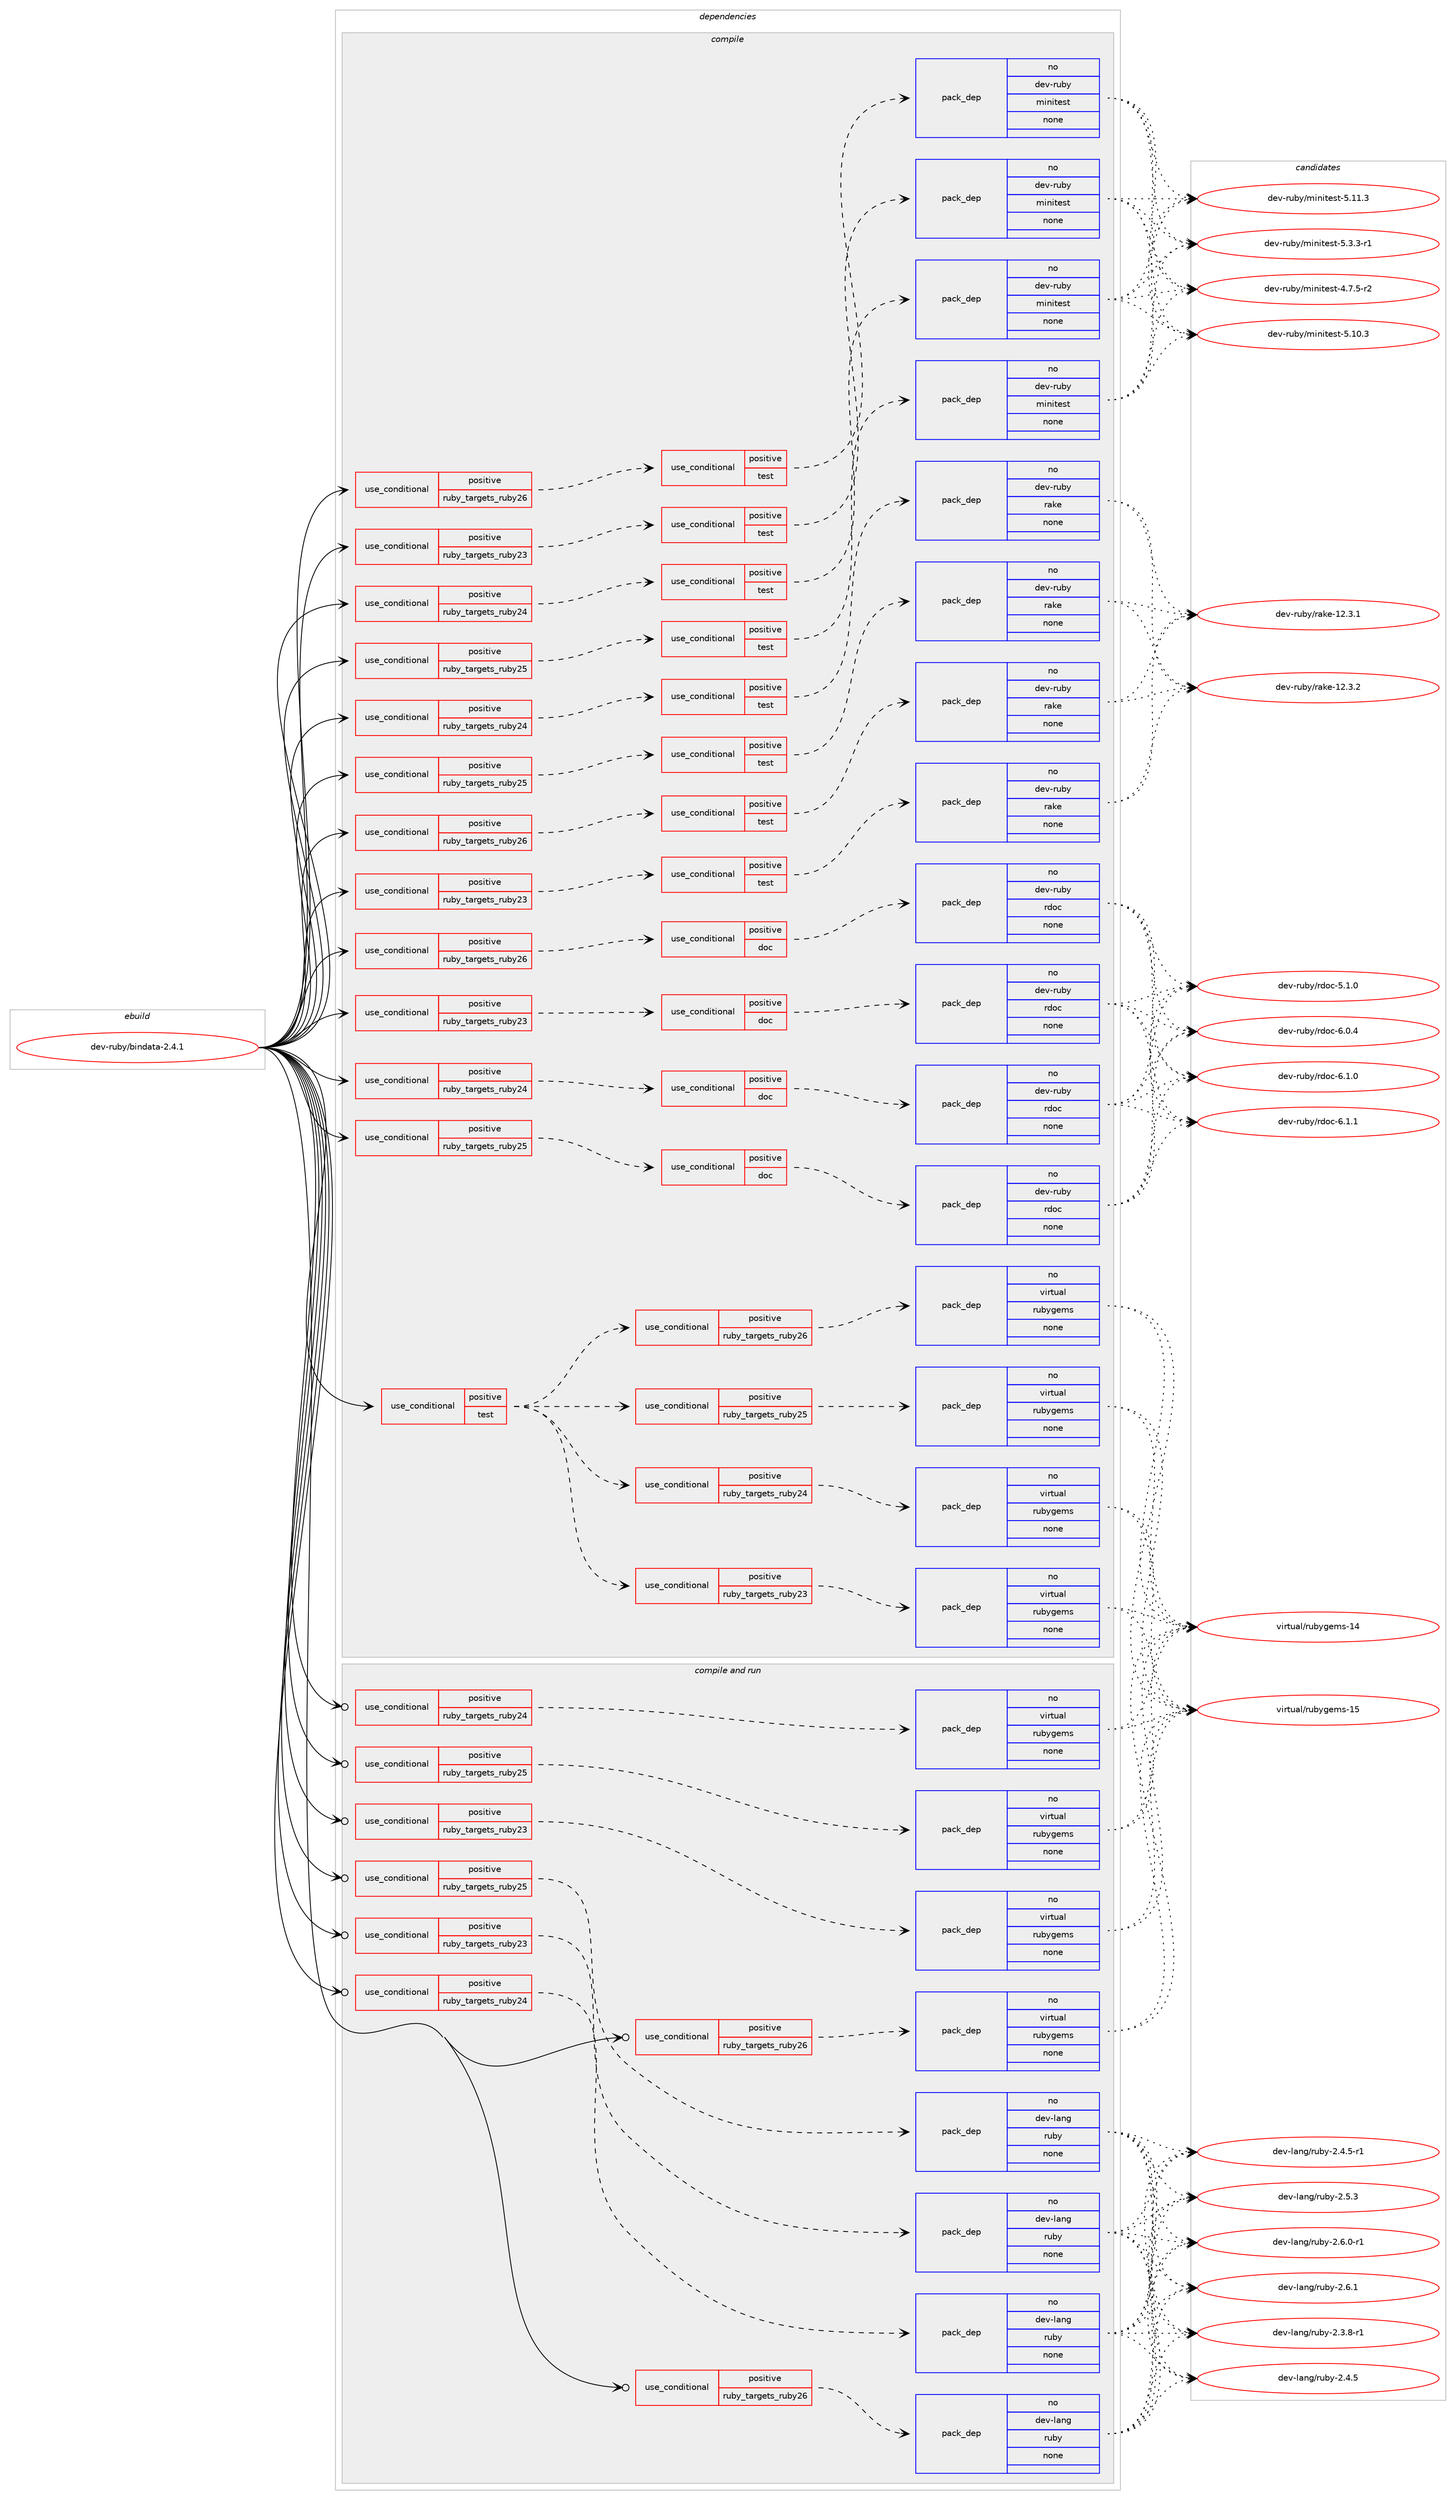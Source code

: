 digraph prolog {

# *************
# Graph options
# *************

newrank=true;
concentrate=true;
compound=true;
graph [rankdir=LR,fontname=Helvetica,fontsize=10,ranksep=1.5];#, ranksep=2.5, nodesep=0.2];
edge  [arrowhead=vee];
node  [fontname=Helvetica,fontsize=10];

# **********
# The ebuild
# **********

subgraph cluster_leftcol {
color=gray;
rank=same;
label=<<i>ebuild</i>>;
id [label="dev-ruby/bindata-2.4.1", color=red, width=4, href="../dev-ruby/bindata-2.4.1.svg"];
}

# ****************
# The dependencies
# ****************

subgraph cluster_midcol {
color=gray;
label=<<i>dependencies</i>>;
subgraph cluster_compile {
fillcolor="#eeeeee";
style=filled;
label=<<i>compile</i>>;
subgraph cond394879 {
dependency1483829 [label=<<TABLE BORDER="0" CELLBORDER="1" CELLSPACING="0" CELLPADDING="4"><TR><TD ROWSPAN="3" CELLPADDING="10">use_conditional</TD></TR><TR><TD>positive</TD></TR><TR><TD>ruby_targets_ruby23</TD></TR></TABLE>>, shape=none, color=red];
subgraph cond394880 {
dependency1483830 [label=<<TABLE BORDER="0" CELLBORDER="1" CELLSPACING="0" CELLPADDING="4"><TR><TD ROWSPAN="3" CELLPADDING="10">use_conditional</TD></TR><TR><TD>positive</TD></TR><TR><TD>doc</TD></TR></TABLE>>, shape=none, color=red];
subgraph pack1065518 {
dependency1483831 [label=<<TABLE BORDER="0" CELLBORDER="1" CELLSPACING="0" CELLPADDING="4" WIDTH="220"><TR><TD ROWSPAN="6" CELLPADDING="30">pack_dep</TD></TR><TR><TD WIDTH="110">no</TD></TR><TR><TD>dev-ruby</TD></TR><TR><TD>rdoc</TD></TR><TR><TD>none</TD></TR><TR><TD></TD></TR></TABLE>>, shape=none, color=blue];
}
dependency1483830:e -> dependency1483831:w [weight=20,style="dashed",arrowhead="vee"];
}
dependency1483829:e -> dependency1483830:w [weight=20,style="dashed",arrowhead="vee"];
}
id:e -> dependency1483829:w [weight=20,style="solid",arrowhead="vee"];
subgraph cond394881 {
dependency1483832 [label=<<TABLE BORDER="0" CELLBORDER="1" CELLSPACING="0" CELLPADDING="4"><TR><TD ROWSPAN="3" CELLPADDING="10">use_conditional</TD></TR><TR><TD>positive</TD></TR><TR><TD>ruby_targets_ruby23</TD></TR></TABLE>>, shape=none, color=red];
subgraph cond394882 {
dependency1483833 [label=<<TABLE BORDER="0" CELLBORDER="1" CELLSPACING="0" CELLPADDING="4"><TR><TD ROWSPAN="3" CELLPADDING="10">use_conditional</TD></TR><TR><TD>positive</TD></TR><TR><TD>test</TD></TR></TABLE>>, shape=none, color=red];
subgraph pack1065519 {
dependency1483834 [label=<<TABLE BORDER="0" CELLBORDER="1" CELLSPACING="0" CELLPADDING="4" WIDTH="220"><TR><TD ROWSPAN="6" CELLPADDING="30">pack_dep</TD></TR><TR><TD WIDTH="110">no</TD></TR><TR><TD>dev-ruby</TD></TR><TR><TD>minitest</TD></TR><TR><TD>none</TD></TR><TR><TD></TD></TR></TABLE>>, shape=none, color=blue];
}
dependency1483833:e -> dependency1483834:w [weight=20,style="dashed",arrowhead="vee"];
}
dependency1483832:e -> dependency1483833:w [weight=20,style="dashed",arrowhead="vee"];
}
id:e -> dependency1483832:w [weight=20,style="solid",arrowhead="vee"];
subgraph cond394883 {
dependency1483835 [label=<<TABLE BORDER="0" CELLBORDER="1" CELLSPACING="0" CELLPADDING="4"><TR><TD ROWSPAN="3" CELLPADDING="10">use_conditional</TD></TR><TR><TD>positive</TD></TR><TR><TD>ruby_targets_ruby23</TD></TR></TABLE>>, shape=none, color=red];
subgraph cond394884 {
dependency1483836 [label=<<TABLE BORDER="0" CELLBORDER="1" CELLSPACING="0" CELLPADDING="4"><TR><TD ROWSPAN="3" CELLPADDING="10">use_conditional</TD></TR><TR><TD>positive</TD></TR><TR><TD>test</TD></TR></TABLE>>, shape=none, color=red];
subgraph pack1065520 {
dependency1483837 [label=<<TABLE BORDER="0" CELLBORDER="1" CELLSPACING="0" CELLPADDING="4" WIDTH="220"><TR><TD ROWSPAN="6" CELLPADDING="30">pack_dep</TD></TR><TR><TD WIDTH="110">no</TD></TR><TR><TD>dev-ruby</TD></TR><TR><TD>rake</TD></TR><TR><TD>none</TD></TR><TR><TD></TD></TR></TABLE>>, shape=none, color=blue];
}
dependency1483836:e -> dependency1483837:w [weight=20,style="dashed",arrowhead="vee"];
}
dependency1483835:e -> dependency1483836:w [weight=20,style="dashed",arrowhead="vee"];
}
id:e -> dependency1483835:w [weight=20,style="solid",arrowhead="vee"];
subgraph cond394885 {
dependency1483838 [label=<<TABLE BORDER="0" CELLBORDER="1" CELLSPACING="0" CELLPADDING="4"><TR><TD ROWSPAN="3" CELLPADDING="10">use_conditional</TD></TR><TR><TD>positive</TD></TR><TR><TD>ruby_targets_ruby24</TD></TR></TABLE>>, shape=none, color=red];
subgraph cond394886 {
dependency1483839 [label=<<TABLE BORDER="0" CELLBORDER="1" CELLSPACING="0" CELLPADDING="4"><TR><TD ROWSPAN="3" CELLPADDING="10">use_conditional</TD></TR><TR><TD>positive</TD></TR><TR><TD>doc</TD></TR></TABLE>>, shape=none, color=red];
subgraph pack1065521 {
dependency1483840 [label=<<TABLE BORDER="0" CELLBORDER="1" CELLSPACING="0" CELLPADDING="4" WIDTH="220"><TR><TD ROWSPAN="6" CELLPADDING="30">pack_dep</TD></TR><TR><TD WIDTH="110">no</TD></TR><TR><TD>dev-ruby</TD></TR><TR><TD>rdoc</TD></TR><TR><TD>none</TD></TR><TR><TD></TD></TR></TABLE>>, shape=none, color=blue];
}
dependency1483839:e -> dependency1483840:w [weight=20,style="dashed",arrowhead="vee"];
}
dependency1483838:e -> dependency1483839:w [weight=20,style="dashed",arrowhead="vee"];
}
id:e -> dependency1483838:w [weight=20,style="solid",arrowhead="vee"];
subgraph cond394887 {
dependency1483841 [label=<<TABLE BORDER="0" CELLBORDER="1" CELLSPACING="0" CELLPADDING="4"><TR><TD ROWSPAN="3" CELLPADDING="10">use_conditional</TD></TR><TR><TD>positive</TD></TR><TR><TD>ruby_targets_ruby24</TD></TR></TABLE>>, shape=none, color=red];
subgraph cond394888 {
dependency1483842 [label=<<TABLE BORDER="0" CELLBORDER="1" CELLSPACING="0" CELLPADDING="4"><TR><TD ROWSPAN="3" CELLPADDING="10">use_conditional</TD></TR><TR><TD>positive</TD></TR><TR><TD>test</TD></TR></TABLE>>, shape=none, color=red];
subgraph pack1065522 {
dependency1483843 [label=<<TABLE BORDER="0" CELLBORDER="1" CELLSPACING="0" CELLPADDING="4" WIDTH="220"><TR><TD ROWSPAN="6" CELLPADDING="30">pack_dep</TD></TR><TR><TD WIDTH="110">no</TD></TR><TR><TD>dev-ruby</TD></TR><TR><TD>minitest</TD></TR><TR><TD>none</TD></TR><TR><TD></TD></TR></TABLE>>, shape=none, color=blue];
}
dependency1483842:e -> dependency1483843:w [weight=20,style="dashed",arrowhead="vee"];
}
dependency1483841:e -> dependency1483842:w [weight=20,style="dashed",arrowhead="vee"];
}
id:e -> dependency1483841:w [weight=20,style="solid",arrowhead="vee"];
subgraph cond394889 {
dependency1483844 [label=<<TABLE BORDER="0" CELLBORDER="1" CELLSPACING="0" CELLPADDING="4"><TR><TD ROWSPAN="3" CELLPADDING="10">use_conditional</TD></TR><TR><TD>positive</TD></TR><TR><TD>ruby_targets_ruby24</TD></TR></TABLE>>, shape=none, color=red];
subgraph cond394890 {
dependency1483845 [label=<<TABLE BORDER="0" CELLBORDER="1" CELLSPACING="0" CELLPADDING="4"><TR><TD ROWSPAN="3" CELLPADDING="10">use_conditional</TD></TR><TR><TD>positive</TD></TR><TR><TD>test</TD></TR></TABLE>>, shape=none, color=red];
subgraph pack1065523 {
dependency1483846 [label=<<TABLE BORDER="0" CELLBORDER="1" CELLSPACING="0" CELLPADDING="4" WIDTH="220"><TR><TD ROWSPAN="6" CELLPADDING="30">pack_dep</TD></TR><TR><TD WIDTH="110">no</TD></TR><TR><TD>dev-ruby</TD></TR><TR><TD>rake</TD></TR><TR><TD>none</TD></TR><TR><TD></TD></TR></TABLE>>, shape=none, color=blue];
}
dependency1483845:e -> dependency1483846:w [weight=20,style="dashed",arrowhead="vee"];
}
dependency1483844:e -> dependency1483845:w [weight=20,style="dashed",arrowhead="vee"];
}
id:e -> dependency1483844:w [weight=20,style="solid",arrowhead="vee"];
subgraph cond394891 {
dependency1483847 [label=<<TABLE BORDER="0" CELLBORDER="1" CELLSPACING="0" CELLPADDING="4"><TR><TD ROWSPAN="3" CELLPADDING="10">use_conditional</TD></TR><TR><TD>positive</TD></TR><TR><TD>ruby_targets_ruby25</TD></TR></TABLE>>, shape=none, color=red];
subgraph cond394892 {
dependency1483848 [label=<<TABLE BORDER="0" CELLBORDER="1" CELLSPACING="0" CELLPADDING="4"><TR><TD ROWSPAN="3" CELLPADDING="10">use_conditional</TD></TR><TR><TD>positive</TD></TR><TR><TD>doc</TD></TR></TABLE>>, shape=none, color=red];
subgraph pack1065524 {
dependency1483849 [label=<<TABLE BORDER="0" CELLBORDER="1" CELLSPACING="0" CELLPADDING="4" WIDTH="220"><TR><TD ROWSPAN="6" CELLPADDING="30">pack_dep</TD></TR><TR><TD WIDTH="110">no</TD></TR><TR><TD>dev-ruby</TD></TR><TR><TD>rdoc</TD></TR><TR><TD>none</TD></TR><TR><TD></TD></TR></TABLE>>, shape=none, color=blue];
}
dependency1483848:e -> dependency1483849:w [weight=20,style="dashed",arrowhead="vee"];
}
dependency1483847:e -> dependency1483848:w [weight=20,style="dashed",arrowhead="vee"];
}
id:e -> dependency1483847:w [weight=20,style="solid",arrowhead="vee"];
subgraph cond394893 {
dependency1483850 [label=<<TABLE BORDER="0" CELLBORDER="1" CELLSPACING="0" CELLPADDING="4"><TR><TD ROWSPAN="3" CELLPADDING="10">use_conditional</TD></TR><TR><TD>positive</TD></TR><TR><TD>ruby_targets_ruby25</TD></TR></TABLE>>, shape=none, color=red];
subgraph cond394894 {
dependency1483851 [label=<<TABLE BORDER="0" CELLBORDER="1" CELLSPACING="0" CELLPADDING="4"><TR><TD ROWSPAN="3" CELLPADDING="10">use_conditional</TD></TR><TR><TD>positive</TD></TR><TR><TD>test</TD></TR></TABLE>>, shape=none, color=red];
subgraph pack1065525 {
dependency1483852 [label=<<TABLE BORDER="0" CELLBORDER="1" CELLSPACING="0" CELLPADDING="4" WIDTH="220"><TR><TD ROWSPAN="6" CELLPADDING="30">pack_dep</TD></TR><TR><TD WIDTH="110">no</TD></TR><TR><TD>dev-ruby</TD></TR><TR><TD>minitest</TD></TR><TR><TD>none</TD></TR><TR><TD></TD></TR></TABLE>>, shape=none, color=blue];
}
dependency1483851:e -> dependency1483852:w [weight=20,style="dashed",arrowhead="vee"];
}
dependency1483850:e -> dependency1483851:w [weight=20,style="dashed",arrowhead="vee"];
}
id:e -> dependency1483850:w [weight=20,style="solid",arrowhead="vee"];
subgraph cond394895 {
dependency1483853 [label=<<TABLE BORDER="0" CELLBORDER="1" CELLSPACING="0" CELLPADDING="4"><TR><TD ROWSPAN="3" CELLPADDING="10">use_conditional</TD></TR><TR><TD>positive</TD></TR><TR><TD>ruby_targets_ruby25</TD></TR></TABLE>>, shape=none, color=red];
subgraph cond394896 {
dependency1483854 [label=<<TABLE BORDER="0" CELLBORDER="1" CELLSPACING="0" CELLPADDING="4"><TR><TD ROWSPAN="3" CELLPADDING="10">use_conditional</TD></TR><TR><TD>positive</TD></TR><TR><TD>test</TD></TR></TABLE>>, shape=none, color=red];
subgraph pack1065526 {
dependency1483855 [label=<<TABLE BORDER="0" CELLBORDER="1" CELLSPACING="0" CELLPADDING="4" WIDTH="220"><TR><TD ROWSPAN="6" CELLPADDING="30">pack_dep</TD></TR><TR><TD WIDTH="110">no</TD></TR><TR><TD>dev-ruby</TD></TR><TR><TD>rake</TD></TR><TR><TD>none</TD></TR><TR><TD></TD></TR></TABLE>>, shape=none, color=blue];
}
dependency1483854:e -> dependency1483855:w [weight=20,style="dashed",arrowhead="vee"];
}
dependency1483853:e -> dependency1483854:w [weight=20,style="dashed",arrowhead="vee"];
}
id:e -> dependency1483853:w [weight=20,style="solid",arrowhead="vee"];
subgraph cond394897 {
dependency1483856 [label=<<TABLE BORDER="0" CELLBORDER="1" CELLSPACING="0" CELLPADDING="4"><TR><TD ROWSPAN="3" CELLPADDING="10">use_conditional</TD></TR><TR><TD>positive</TD></TR><TR><TD>ruby_targets_ruby26</TD></TR></TABLE>>, shape=none, color=red];
subgraph cond394898 {
dependency1483857 [label=<<TABLE BORDER="0" CELLBORDER="1" CELLSPACING="0" CELLPADDING="4"><TR><TD ROWSPAN="3" CELLPADDING="10">use_conditional</TD></TR><TR><TD>positive</TD></TR><TR><TD>doc</TD></TR></TABLE>>, shape=none, color=red];
subgraph pack1065527 {
dependency1483858 [label=<<TABLE BORDER="0" CELLBORDER="1" CELLSPACING="0" CELLPADDING="4" WIDTH="220"><TR><TD ROWSPAN="6" CELLPADDING="30">pack_dep</TD></TR><TR><TD WIDTH="110">no</TD></TR><TR><TD>dev-ruby</TD></TR><TR><TD>rdoc</TD></TR><TR><TD>none</TD></TR><TR><TD></TD></TR></TABLE>>, shape=none, color=blue];
}
dependency1483857:e -> dependency1483858:w [weight=20,style="dashed",arrowhead="vee"];
}
dependency1483856:e -> dependency1483857:w [weight=20,style="dashed",arrowhead="vee"];
}
id:e -> dependency1483856:w [weight=20,style="solid",arrowhead="vee"];
subgraph cond394899 {
dependency1483859 [label=<<TABLE BORDER="0" CELLBORDER="1" CELLSPACING="0" CELLPADDING="4"><TR><TD ROWSPAN="3" CELLPADDING="10">use_conditional</TD></TR><TR><TD>positive</TD></TR><TR><TD>ruby_targets_ruby26</TD></TR></TABLE>>, shape=none, color=red];
subgraph cond394900 {
dependency1483860 [label=<<TABLE BORDER="0" CELLBORDER="1" CELLSPACING="0" CELLPADDING="4"><TR><TD ROWSPAN="3" CELLPADDING="10">use_conditional</TD></TR><TR><TD>positive</TD></TR><TR><TD>test</TD></TR></TABLE>>, shape=none, color=red];
subgraph pack1065528 {
dependency1483861 [label=<<TABLE BORDER="0" CELLBORDER="1" CELLSPACING="0" CELLPADDING="4" WIDTH="220"><TR><TD ROWSPAN="6" CELLPADDING="30">pack_dep</TD></TR><TR><TD WIDTH="110">no</TD></TR><TR><TD>dev-ruby</TD></TR><TR><TD>minitest</TD></TR><TR><TD>none</TD></TR><TR><TD></TD></TR></TABLE>>, shape=none, color=blue];
}
dependency1483860:e -> dependency1483861:w [weight=20,style="dashed",arrowhead="vee"];
}
dependency1483859:e -> dependency1483860:w [weight=20,style="dashed",arrowhead="vee"];
}
id:e -> dependency1483859:w [weight=20,style="solid",arrowhead="vee"];
subgraph cond394901 {
dependency1483862 [label=<<TABLE BORDER="0" CELLBORDER="1" CELLSPACING="0" CELLPADDING="4"><TR><TD ROWSPAN="3" CELLPADDING="10">use_conditional</TD></TR><TR><TD>positive</TD></TR><TR><TD>ruby_targets_ruby26</TD></TR></TABLE>>, shape=none, color=red];
subgraph cond394902 {
dependency1483863 [label=<<TABLE BORDER="0" CELLBORDER="1" CELLSPACING="0" CELLPADDING="4"><TR><TD ROWSPAN="3" CELLPADDING="10">use_conditional</TD></TR><TR><TD>positive</TD></TR><TR><TD>test</TD></TR></TABLE>>, shape=none, color=red];
subgraph pack1065529 {
dependency1483864 [label=<<TABLE BORDER="0" CELLBORDER="1" CELLSPACING="0" CELLPADDING="4" WIDTH="220"><TR><TD ROWSPAN="6" CELLPADDING="30">pack_dep</TD></TR><TR><TD WIDTH="110">no</TD></TR><TR><TD>dev-ruby</TD></TR><TR><TD>rake</TD></TR><TR><TD>none</TD></TR><TR><TD></TD></TR></TABLE>>, shape=none, color=blue];
}
dependency1483863:e -> dependency1483864:w [weight=20,style="dashed",arrowhead="vee"];
}
dependency1483862:e -> dependency1483863:w [weight=20,style="dashed",arrowhead="vee"];
}
id:e -> dependency1483862:w [weight=20,style="solid",arrowhead="vee"];
subgraph cond394903 {
dependency1483865 [label=<<TABLE BORDER="0" CELLBORDER="1" CELLSPACING="0" CELLPADDING="4"><TR><TD ROWSPAN="3" CELLPADDING="10">use_conditional</TD></TR><TR><TD>positive</TD></TR><TR><TD>test</TD></TR></TABLE>>, shape=none, color=red];
subgraph cond394904 {
dependency1483866 [label=<<TABLE BORDER="0" CELLBORDER="1" CELLSPACING="0" CELLPADDING="4"><TR><TD ROWSPAN="3" CELLPADDING="10">use_conditional</TD></TR><TR><TD>positive</TD></TR><TR><TD>ruby_targets_ruby23</TD></TR></TABLE>>, shape=none, color=red];
subgraph pack1065530 {
dependency1483867 [label=<<TABLE BORDER="0" CELLBORDER="1" CELLSPACING="0" CELLPADDING="4" WIDTH="220"><TR><TD ROWSPAN="6" CELLPADDING="30">pack_dep</TD></TR><TR><TD WIDTH="110">no</TD></TR><TR><TD>virtual</TD></TR><TR><TD>rubygems</TD></TR><TR><TD>none</TD></TR><TR><TD></TD></TR></TABLE>>, shape=none, color=blue];
}
dependency1483866:e -> dependency1483867:w [weight=20,style="dashed",arrowhead="vee"];
}
dependency1483865:e -> dependency1483866:w [weight=20,style="dashed",arrowhead="vee"];
subgraph cond394905 {
dependency1483868 [label=<<TABLE BORDER="0" CELLBORDER="1" CELLSPACING="0" CELLPADDING="4"><TR><TD ROWSPAN="3" CELLPADDING="10">use_conditional</TD></TR><TR><TD>positive</TD></TR><TR><TD>ruby_targets_ruby24</TD></TR></TABLE>>, shape=none, color=red];
subgraph pack1065531 {
dependency1483869 [label=<<TABLE BORDER="0" CELLBORDER="1" CELLSPACING="0" CELLPADDING="4" WIDTH="220"><TR><TD ROWSPAN="6" CELLPADDING="30">pack_dep</TD></TR><TR><TD WIDTH="110">no</TD></TR><TR><TD>virtual</TD></TR><TR><TD>rubygems</TD></TR><TR><TD>none</TD></TR><TR><TD></TD></TR></TABLE>>, shape=none, color=blue];
}
dependency1483868:e -> dependency1483869:w [weight=20,style="dashed",arrowhead="vee"];
}
dependency1483865:e -> dependency1483868:w [weight=20,style="dashed",arrowhead="vee"];
subgraph cond394906 {
dependency1483870 [label=<<TABLE BORDER="0" CELLBORDER="1" CELLSPACING="0" CELLPADDING="4"><TR><TD ROWSPAN="3" CELLPADDING="10">use_conditional</TD></TR><TR><TD>positive</TD></TR><TR><TD>ruby_targets_ruby25</TD></TR></TABLE>>, shape=none, color=red];
subgraph pack1065532 {
dependency1483871 [label=<<TABLE BORDER="0" CELLBORDER="1" CELLSPACING="0" CELLPADDING="4" WIDTH="220"><TR><TD ROWSPAN="6" CELLPADDING="30">pack_dep</TD></TR><TR><TD WIDTH="110">no</TD></TR><TR><TD>virtual</TD></TR><TR><TD>rubygems</TD></TR><TR><TD>none</TD></TR><TR><TD></TD></TR></TABLE>>, shape=none, color=blue];
}
dependency1483870:e -> dependency1483871:w [weight=20,style="dashed",arrowhead="vee"];
}
dependency1483865:e -> dependency1483870:w [weight=20,style="dashed",arrowhead="vee"];
subgraph cond394907 {
dependency1483872 [label=<<TABLE BORDER="0" CELLBORDER="1" CELLSPACING="0" CELLPADDING="4"><TR><TD ROWSPAN="3" CELLPADDING="10">use_conditional</TD></TR><TR><TD>positive</TD></TR><TR><TD>ruby_targets_ruby26</TD></TR></TABLE>>, shape=none, color=red];
subgraph pack1065533 {
dependency1483873 [label=<<TABLE BORDER="0" CELLBORDER="1" CELLSPACING="0" CELLPADDING="4" WIDTH="220"><TR><TD ROWSPAN="6" CELLPADDING="30">pack_dep</TD></TR><TR><TD WIDTH="110">no</TD></TR><TR><TD>virtual</TD></TR><TR><TD>rubygems</TD></TR><TR><TD>none</TD></TR><TR><TD></TD></TR></TABLE>>, shape=none, color=blue];
}
dependency1483872:e -> dependency1483873:w [weight=20,style="dashed",arrowhead="vee"];
}
dependency1483865:e -> dependency1483872:w [weight=20,style="dashed",arrowhead="vee"];
}
id:e -> dependency1483865:w [weight=20,style="solid",arrowhead="vee"];
}
subgraph cluster_compileandrun {
fillcolor="#eeeeee";
style=filled;
label=<<i>compile and run</i>>;
subgraph cond394908 {
dependency1483874 [label=<<TABLE BORDER="0" CELLBORDER="1" CELLSPACING="0" CELLPADDING="4"><TR><TD ROWSPAN="3" CELLPADDING="10">use_conditional</TD></TR><TR><TD>positive</TD></TR><TR><TD>ruby_targets_ruby23</TD></TR></TABLE>>, shape=none, color=red];
subgraph pack1065534 {
dependency1483875 [label=<<TABLE BORDER="0" CELLBORDER="1" CELLSPACING="0" CELLPADDING="4" WIDTH="220"><TR><TD ROWSPAN="6" CELLPADDING="30">pack_dep</TD></TR><TR><TD WIDTH="110">no</TD></TR><TR><TD>dev-lang</TD></TR><TR><TD>ruby</TD></TR><TR><TD>none</TD></TR><TR><TD></TD></TR></TABLE>>, shape=none, color=blue];
}
dependency1483874:e -> dependency1483875:w [weight=20,style="dashed",arrowhead="vee"];
}
id:e -> dependency1483874:w [weight=20,style="solid",arrowhead="odotvee"];
subgraph cond394909 {
dependency1483876 [label=<<TABLE BORDER="0" CELLBORDER="1" CELLSPACING="0" CELLPADDING="4"><TR><TD ROWSPAN="3" CELLPADDING="10">use_conditional</TD></TR><TR><TD>positive</TD></TR><TR><TD>ruby_targets_ruby23</TD></TR></TABLE>>, shape=none, color=red];
subgraph pack1065535 {
dependency1483877 [label=<<TABLE BORDER="0" CELLBORDER="1" CELLSPACING="0" CELLPADDING="4" WIDTH="220"><TR><TD ROWSPAN="6" CELLPADDING="30">pack_dep</TD></TR><TR><TD WIDTH="110">no</TD></TR><TR><TD>virtual</TD></TR><TR><TD>rubygems</TD></TR><TR><TD>none</TD></TR><TR><TD></TD></TR></TABLE>>, shape=none, color=blue];
}
dependency1483876:e -> dependency1483877:w [weight=20,style="dashed",arrowhead="vee"];
}
id:e -> dependency1483876:w [weight=20,style="solid",arrowhead="odotvee"];
subgraph cond394910 {
dependency1483878 [label=<<TABLE BORDER="0" CELLBORDER="1" CELLSPACING="0" CELLPADDING="4"><TR><TD ROWSPAN="3" CELLPADDING="10">use_conditional</TD></TR><TR><TD>positive</TD></TR><TR><TD>ruby_targets_ruby24</TD></TR></TABLE>>, shape=none, color=red];
subgraph pack1065536 {
dependency1483879 [label=<<TABLE BORDER="0" CELLBORDER="1" CELLSPACING="0" CELLPADDING="4" WIDTH="220"><TR><TD ROWSPAN="6" CELLPADDING="30">pack_dep</TD></TR><TR><TD WIDTH="110">no</TD></TR><TR><TD>dev-lang</TD></TR><TR><TD>ruby</TD></TR><TR><TD>none</TD></TR><TR><TD></TD></TR></TABLE>>, shape=none, color=blue];
}
dependency1483878:e -> dependency1483879:w [weight=20,style="dashed",arrowhead="vee"];
}
id:e -> dependency1483878:w [weight=20,style="solid",arrowhead="odotvee"];
subgraph cond394911 {
dependency1483880 [label=<<TABLE BORDER="0" CELLBORDER="1" CELLSPACING="0" CELLPADDING="4"><TR><TD ROWSPAN="3" CELLPADDING="10">use_conditional</TD></TR><TR><TD>positive</TD></TR><TR><TD>ruby_targets_ruby24</TD></TR></TABLE>>, shape=none, color=red];
subgraph pack1065537 {
dependency1483881 [label=<<TABLE BORDER="0" CELLBORDER="1" CELLSPACING="0" CELLPADDING="4" WIDTH="220"><TR><TD ROWSPAN="6" CELLPADDING="30">pack_dep</TD></TR><TR><TD WIDTH="110">no</TD></TR><TR><TD>virtual</TD></TR><TR><TD>rubygems</TD></TR><TR><TD>none</TD></TR><TR><TD></TD></TR></TABLE>>, shape=none, color=blue];
}
dependency1483880:e -> dependency1483881:w [weight=20,style="dashed",arrowhead="vee"];
}
id:e -> dependency1483880:w [weight=20,style="solid",arrowhead="odotvee"];
subgraph cond394912 {
dependency1483882 [label=<<TABLE BORDER="0" CELLBORDER="1" CELLSPACING="0" CELLPADDING="4"><TR><TD ROWSPAN="3" CELLPADDING="10">use_conditional</TD></TR><TR><TD>positive</TD></TR><TR><TD>ruby_targets_ruby25</TD></TR></TABLE>>, shape=none, color=red];
subgraph pack1065538 {
dependency1483883 [label=<<TABLE BORDER="0" CELLBORDER="1" CELLSPACING="0" CELLPADDING="4" WIDTH="220"><TR><TD ROWSPAN="6" CELLPADDING="30">pack_dep</TD></TR><TR><TD WIDTH="110">no</TD></TR><TR><TD>dev-lang</TD></TR><TR><TD>ruby</TD></TR><TR><TD>none</TD></TR><TR><TD></TD></TR></TABLE>>, shape=none, color=blue];
}
dependency1483882:e -> dependency1483883:w [weight=20,style="dashed",arrowhead="vee"];
}
id:e -> dependency1483882:w [weight=20,style="solid",arrowhead="odotvee"];
subgraph cond394913 {
dependency1483884 [label=<<TABLE BORDER="0" CELLBORDER="1" CELLSPACING="0" CELLPADDING="4"><TR><TD ROWSPAN="3" CELLPADDING="10">use_conditional</TD></TR><TR><TD>positive</TD></TR><TR><TD>ruby_targets_ruby25</TD></TR></TABLE>>, shape=none, color=red];
subgraph pack1065539 {
dependency1483885 [label=<<TABLE BORDER="0" CELLBORDER="1" CELLSPACING="0" CELLPADDING="4" WIDTH="220"><TR><TD ROWSPAN="6" CELLPADDING="30">pack_dep</TD></TR><TR><TD WIDTH="110">no</TD></TR><TR><TD>virtual</TD></TR><TR><TD>rubygems</TD></TR><TR><TD>none</TD></TR><TR><TD></TD></TR></TABLE>>, shape=none, color=blue];
}
dependency1483884:e -> dependency1483885:w [weight=20,style="dashed",arrowhead="vee"];
}
id:e -> dependency1483884:w [weight=20,style="solid",arrowhead="odotvee"];
subgraph cond394914 {
dependency1483886 [label=<<TABLE BORDER="0" CELLBORDER="1" CELLSPACING="0" CELLPADDING="4"><TR><TD ROWSPAN="3" CELLPADDING="10">use_conditional</TD></TR><TR><TD>positive</TD></TR><TR><TD>ruby_targets_ruby26</TD></TR></TABLE>>, shape=none, color=red];
subgraph pack1065540 {
dependency1483887 [label=<<TABLE BORDER="0" CELLBORDER="1" CELLSPACING="0" CELLPADDING="4" WIDTH="220"><TR><TD ROWSPAN="6" CELLPADDING="30">pack_dep</TD></TR><TR><TD WIDTH="110">no</TD></TR><TR><TD>dev-lang</TD></TR><TR><TD>ruby</TD></TR><TR><TD>none</TD></TR><TR><TD></TD></TR></TABLE>>, shape=none, color=blue];
}
dependency1483886:e -> dependency1483887:w [weight=20,style="dashed",arrowhead="vee"];
}
id:e -> dependency1483886:w [weight=20,style="solid",arrowhead="odotvee"];
subgraph cond394915 {
dependency1483888 [label=<<TABLE BORDER="0" CELLBORDER="1" CELLSPACING="0" CELLPADDING="4"><TR><TD ROWSPAN="3" CELLPADDING="10">use_conditional</TD></TR><TR><TD>positive</TD></TR><TR><TD>ruby_targets_ruby26</TD></TR></TABLE>>, shape=none, color=red];
subgraph pack1065541 {
dependency1483889 [label=<<TABLE BORDER="0" CELLBORDER="1" CELLSPACING="0" CELLPADDING="4" WIDTH="220"><TR><TD ROWSPAN="6" CELLPADDING="30">pack_dep</TD></TR><TR><TD WIDTH="110">no</TD></TR><TR><TD>virtual</TD></TR><TR><TD>rubygems</TD></TR><TR><TD>none</TD></TR><TR><TD></TD></TR></TABLE>>, shape=none, color=blue];
}
dependency1483888:e -> dependency1483889:w [weight=20,style="dashed",arrowhead="vee"];
}
id:e -> dependency1483888:w [weight=20,style="solid",arrowhead="odotvee"];
}
subgraph cluster_run {
fillcolor="#eeeeee";
style=filled;
label=<<i>run</i>>;
}
}

# **************
# The candidates
# **************

subgraph cluster_choices {
rank=same;
color=gray;
label=<<i>candidates</i>>;

subgraph choice1065518 {
color=black;
nodesep=1;
choice10010111845114117981214711410011199455346494648 [label="dev-ruby/rdoc-5.1.0", color=red, width=4,href="../dev-ruby/rdoc-5.1.0.svg"];
choice10010111845114117981214711410011199455446484652 [label="dev-ruby/rdoc-6.0.4", color=red, width=4,href="../dev-ruby/rdoc-6.0.4.svg"];
choice10010111845114117981214711410011199455446494648 [label="dev-ruby/rdoc-6.1.0", color=red, width=4,href="../dev-ruby/rdoc-6.1.0.svg"];
choice10010111845114117981214711410011199455446494649 [label="dev-ruby/rdoc-6.1.1", color=red, width=4,href="../dev-ruby/rdoc-6.1.1.svg"];
dependency1483831:e -> choice10010111845114117981214711410011199455346494648:w [style=dotted,weight="100"];
dependency1483831:e -> choice10010111845114117981214711410011199455446484652:w [style=dotted,weight="100"];
dependency1483831:e -> choice10010111845114117981214711410011199455446494648:w [style=dotted,weight="100"];
dependency1483831:e -> choice10010111845114117981214711410011199455446494649:w [style=dotted,weight="100"];
}
subgraph choice1065519 {
color=black;
nodesep=1;
choice1001011184511411798121471091051101051161011151164552465546534511450 [label="dev-ruby/minitest-4.7.5-r2", color=red, width=4,href="../dev-ruby/minitest-4.7.5-r2.svg"];
choice10010111845114117981214710910511010511610111511645534649484651 [label="dev-ruby/minitest-5.10.3", color=red, width=4,href="../dev-ruby/minitest-5.10.3.svg"];
choice10010111845114117981214710910511010511610111511645534649494651 [label="dev-ruby/minitest-5.11.3", color=red, width=4,href="../dev-ruby/minitest-5.11.3.svg"];
choice1001011184511411798121471091051101051161011151164553465146514511449 [label="dev-ruby/minitest-5.3.3-r1", color=red, width=4,href="../dev-ruby/minitest-5.3.3-r1.svg"];
dependency1483834:e -> choice1001011184511411798121471091051101051161011151164552465546534511450:w [style=dotted,weight="100"];
dependency1483834:e -> choice10010111845114117981214710910511010511610111511645534649484651:w [style=dotted,weight="100"];
dependency1483834:e -> choice10010111845114117981214710910511010511610111511645534649494651:w [style=dotted,weight="100"];
dependency1483834:e -> choice1001011184511411798121471091051101051161011151164553465146514511449:w [style=dotted,weight="100"];
}
subgraph choice1065520 {
color=black;
nodesep=1;
choice1001011184511411798121471149710710145495046514649 [label="dev-ruby/rake-12.3.1", color=red, width=4,href="../dev-ruby/rake-12.3.1.svg"];
choice1001011184511411798121471149710710145495046514650 [label="dev-ruby/rake-12.3.2", color=red, width=4,href="../dev-ruby/rake-12.3.2.svg"];
dependency1483837:e -> choice1001011184511411798121471149710710145495046514649:w [style=dotted,weight="100"];
dependency1483837:e -> choice1001011184511411798121471149710710145495046514650:w [style=dotted,weight="100"];
}
subgraph choice1065521 {
color=black;
nodesep=1;
choice10010111845114117981214711410011199455346494648 [label="dev-ruby/rdoc-5.1.0", color=red, width=4,href="../dev-ruby/rdoc-5.1.0.svg"];
choice10010111845114117981214711410011199455446484652 [label="dev-ruby/rdoc-6.0.4", color=red, width=4,href="../dev-ruby/rdoc-6.0.4.svg"];
choice10010111845114117981214711410011199455446494648 [label="dev-ruby/rdoc-6.1.0", color=red, width=4,href="../dev-ruby/rdoc-6.1.0.svg"];
choice10010111845114117981214711410011199455446494649 [label="dev-ruby/rdoc-6.1.1", color=red, width=4,href="../dev-ruby/rdoc-6.1.1.svg"];
dependency1483840:e -> choice10010111845114117981214711410011199455346494648:w [style=dotted,weight="100"];
dependency1483840:e -> choice10010111845114117981214711410011199455446484652:w [style=dotted,weight="100"];
dependency1483840:e -> choice10010111845114117981214711410011199455446494648:w [style=dotted,weight="100"];
dependency1483840:e -> choice10010111845114117981214711410011199455446494649:w [style=dotted,weight="100"];
}
subgraph choice1065522 {
color=black;
nodesep=1;
choice1001011184511411798121471091051101051161011151164552465546534511450 [label="dev-ruby/minitest-4.7.5-r2", color=red, width=4,href="../dev-ruby/minitest-4.7.5-r2.svg"];
choice10010111845114117981214710910511010511610111511645534649484651 [label="dev-ruby/minitest-5.10.3", color=red, width=4,href="../dev-ruby/minitest-5.10.3.svg"];
choice10010111845114117981214710910511010511610111511645534649494651 [label="dev-ruby/minitest-5.11.3", color=red, width=4,href="../dev-ruby/minitest-5.11.3.svg"];
choice1001011184511411798121471091051101051161011151164553465146514511449 [label="dev-ruby/minitest-5.3.3-r1", color=red, width=4,href="../dev-ruby/minitest-5.3.3-r1.svg"];
dependency1483843:e -> choice1001011184511411798121471091051101051161011151164552465546534511450:w [style=dotted,weight="100"];
dependency1483843:e -> choice10010111845114117981214710910511010511610111511645534649484651:w [style=dotted,weight="100"];
dependency1483843:e -> choice10010111845114117981214710910511010511610111511645534649494651:w [style=dotted,weight="100"];
dependency1483843:e -> choice1001011184511411798121471091051101051161011151164553465146514511449:w [style=dotted,weight="100"];
}
subgraph choice1065523 {
color=black;
nodesep=1;
choice1001011184511411798121471149710710145495046514649 [label="dev-ruby/rake-12.3.1", color=red, width=4,href="../dev-ruby/rake-12.3.1.svg"];
choice1001011184511411798121471149710710145495046514650 [label="dev-ruby/rake-12.3.2", color=red, width=4,href="../dev-ruby/rake-12.3.2.svg"];
dependency1483846:e -> choice1001011184511411798121471149710710145495046514649:w [style=dotted,weight="100"];
dependency1483846:e -> choice1001011184511411798121471149710710145495046514650:w [style=dotted,weight="100"];
}
subgraph choice1065524 {
color=black;
nodesep=1;
choice10010111845114117981214711410011199455346494648 [label="dev-ruby/rdoc-5.1.0", color=red, width=4,href="../dev-ruby/rdoc-5.1.0.svg"];
choice10010111845114117981214711410011199455446484652 [label="dev-ruby/rdoc-6.0.4", color=red, width=4,href="../dev-ruby/rdoc-6.0.4.svg"];
choice10010111845114117981214711410011199455446494648 [label="dev-ruby/rdoc-6.1.0", color=red, width=4,href="../dev-ruby/rdoc-6.1.0.svg"];
choice10010111845114117981214711410011199455446494649 [label="dev-ruby/rdoc-6.1.1", color=red, width=4,href="../dev-ruby/rdoc-6.1.1.svg"];
dependency1483849:e -> choice10010111845114117981214711410011199455346494648:w [style=dotted,weight="100"];
dependency1483849:e -> choice10010111845114117981214711410011199455446484652:w [style=dotted,weight="100"];
dependency1483849:e -> choice10010111845114117981214711410011199455446494648:w [style=dotted,weight="100"];
dependency1483849:e -> choice10010111845114117981214711410011199455446494649:w [style=dotted,weight="100"];
}
subgraph choice1065525 {
color=black;
nodesep=1;
choice1001011184511411798121471091051101051161011151164552465546534511450 [label="dev-ruby/minitest-4.7.5-r2", color=red, width=4,href="../dev-ruby/minitest-4.7.5-r2.svg"];
choice10010111845114117981214710910511010511610111511645534649484651 [label="dev-ruby/minitest-5.10.3", color=red, width=4,href="../dev-ruby/minitest-5.10.3.svg"];
choice10010111845114117981214710910511010511610111511645534649494651 [label="dev-ruby/minitest-5.11.3", color=red, width=4,href="../dev-ruby/minitest-5.11.3.svg"];
choice1001011184511411798121471091051101051161011151164553465146514511449 [label="dev-ruby/minitest-5.3.3-r1", color=red, width=4,href="../dev-ruby/minitest-5.3.3-r1.svg"];
dependency1483852:e -> choice1001011184511411798121471091051101051161011151164552465546534511450:w [style=dotted,weight="100"];
dependency1483852:e -> choice10010111845114117981214710910511010511610111511645534649484651:w [style=dotted,weight="100"];
dependency1483852:e -> choice10010111845114117981214710910511010511610111511645534649494651:w [style=dotted,weight="100"];
dependency1483852:e -> choice1001011184511411798121471091051101051161011151164553465146514511449:w [style=dotted,weight="100"];
}
subgraph choice1065526 {
color=black;
nodesep=1;
choice1001011184511411798121471149710710145495046514649 [label="dev-ruby/rake-12.3.1", color=red, width=4,href="../dev-ruby/rake-12.3.1.svg"];
choice1001011184511411798121471149710710145495046514650 [label="dev-ruby/rake-12.3.2", color=red, width=4,href="../dev-ruby/rake-12.3.2.svg"];
dependency1483855:e -> choice1001011184511411798121471149710710145495046514649:w [style=dotted,weight="100"];
dependency1483855:e -> choice1001011184511411798121471149710710145495046514650:w [style=dotted,weight="100"];
}
subgraph choice1065527 {
color=black;
nodesep=1;
choice10010111845114117981214711410011199455346494648 [label="dev-ruby/rdoc-5.1.0", color=red, width=4,href="../dev-ruby/rdoc-5.1.0.svg"];
choice10010111845114117981214711410011199455446484652 [label="dev-ruby/rdoc-6.0.4", color=red, width=4,href="../dev-ruby/rdoc-6.0.4.svg"];
choice10010111845114117981214711410011199455446494648 [label="dev-ruby/rdoc-6.1.0", color=red, width=4,href="../dev-ruby/rdoc-6.1.0.svg"];
choice10010111845114117981214711410011199455446494649 [label="dev-ruby/rdoc-6.1.1", color=red, width=4,href="../dev-ruby/rdoc-6.1.1.svg"];
dependency1483858:e -> choice10010111845114117981214711410011199455346494648:w [style=dotted,weight="100"];
dependency1483858:e -> choice10010111845114117981214711410011199455446484652:w [style=dotted,weight="100"];
dependency1483858:e -> choice10010111845114117981214711410011199455446494648:w [style=dotted,weight="100"];
dependency1483858:e -> choice10010111845114117981214711410011199455446494649:w [style=dotted,weight="100"];
}
subgraph choice1065528 {
color=black;
nodesep=1;
choice1001011184511411798121471091051101051161011151164552465546534511450 [label="dev-ruby/minitest-4.7.5-r2", color=red, width=4,href="../dev-ruby/minitest-4.7.5-r2.svg"];
choice10010111845114117981214710910511010511610111511645534649484651 [label="dev-ruby/minitest-5.10.3", color=red, width=4,href="../dev-ruby/minitest-5.10.3.svg"];
choice10010111845114117981214710910511010511610111511645534649494651 [label="dev-ruby/minitest-5.11.3", color=red, width=4,href="../dev-ruby/minitest-5.11.3.svg"];
choice1001011184511411798121471091051101051161011151164553465146514511449 [label="dev-ruby/minitest-5.3.3-r1", color=red, width=4,href="../dev-ruby/minitest-5.3.3-r1.svg"];
dependency1483861:e -> choice1001011184511411798121471091051101051161011151164552465546534511450:w [style=dotted,weight="100"];
dependency1483861:e -> choice10010111845114117981214710910511010511610111511645534649484651:w [style=dotted,weight="100"];
dependency1483861:e -> choice10010111845114117981214710910511010511610111511645534649494651:w [style=dotted,weight="100"];
dependency1483861:e -> choice1001011184511411798121471091051101051161011151164553465146514511449:w [style=dotted,weight="100"];
}
subgraph choice1065529 {
color=black;
nodesep=1;
choice1001011184511411798121471149710710145495046514649 [label="dev-ruby/rake-12.3.1", color=red, width=4,href="../dev-ruby/rake-12.3.1.svg"];
choice1001011184511411798121471149710710145495046514650 [label="dev-ruby/rake-12.3.2", color=red, width=4,href="../dev-ruby/rake-12.3.2.svg"];
dependency1483864:e -> choice1001011184511411798121471149710710145495046514649:w [style=dotted,weight="100"];
dependency1483864:e -> choice1001011184511411798121471149710710145495046514650:w [style=dotted,weight="100"];
}
subgraph choice1065530 {
color=black;
nodesep=1;
choice118105114116117971084711411798121103101109115454952 [label="virtual/rubygems-14", color=red, width=4,href="../virtual/rubygems-14.svg"];
choice118105114116117971084711411798121103101109115454953 [label="virtual/rubygems-15", color=red, width=4,href="../virtual/rubygems-15.svg"];
dependency1483867:e -> choice118105114116117971084711411798121103101109115454952:w [style=dotted,weight="100"];
dependency1483867:e -> choice118105114116117971084711411798121103101109115454953:w [style=dotted,weight="100"];
}
subgraph choice1065531 {
color=black;
nodesep=1;
choice118105114116117971084711411798121103101109115454952 [label="virtual/rubygems-14", color=red, width=4,href="../virtual/rubygems-14.svg"];
choice118105114116117971084711411798121103101109115454953 [label="virtual/rubygems-15", color=red, width=4,href="../virtual/rubygems-15.svg"];
dependency1483869:e -> choice118105114116117971084711411798121103101109115454952:w [style=dotted,weight="100"];
dependency1483869:e -> choice118105114116117971084711411798121103101109115454953:w [style=dotted,weight="100"];
}
subgraph choice1065532 {
color=black;
nodesep=1;
choice118105114116117971084711411798121103101109115454952 [label="virtual/rubygems-14", color=red, width=4,href="../virtual/rubygems-14.svg"];
choice118105114116117971084711411798121103101109115454953 [label="virtual/rubygems-15", color=red, width=4,href="../virtual/rubygems-15.svg"];
dependency1483871:e -> choice118105114116117971084711411798121103101109115454952:w [style=dotted,weight="100"];
dependency1483871:e -> choice118105114116117971084711411798121103101109115454953:w [style=dotted,weight="100"];
}
subgraph choice1065533 {
color=black;
nodesep=1;
choice118105114116117971084711411798121103101109115454952 [label="virtual/rubygems-14", color=red, width=4,href="../virtual/rubygems-14.svg"];
choice118105114116117971084711411798121103101109115454953 [label="virtual/rubygems-15", color=red, width=4,href="../virtual/rubygems-15.svg"];
dependency1483873:e -> choice118105114116117971084711411798121103101109115454952:w [style=dotted,weight="100"];
dependency1483873:e -> choice118105114116117971084711411798121103101109115454953:w [style=dotted,weight="100"];
}
subgraph choice1065534 {
color=black;
nodesep=1;
choice100101118451089711010347114117981214550465146564511449 [label="dev-lang/ruby-2.3.8-r1", color=red, width=4,href="../dev-lang/ruby-2.3.8-r1.svg"];
choice10010111845108971101034711411798121455046524653 [label="dev-lang/ruby-2.4.5", color=red, width=4,href="../dev-lang/ruby-2.4.5.svg"];
choice100101118451089711010347114117981214550465246534511449 [label="dev-lang/ruby-2.4.5-r1", color=red, width=4,href="../dev-lang/ruby-2.4.5-r1.svg"];
choice10010111845108971101034711411798121455046534651 [label="dev-lang/ruby-2.5.3", color=red, width=4,href="../dev-lang/ruby-2.5.3.svg"];
choice100101118451089711010347114117981214550465446484511449 [label="dev-lang/ruby-2.6.0-r1", color=red, width=4,href="../dev-lang/ruby-2.6.0-r1.svg"];
choice10010111845108971101034711411798121455046544649 [label="dev-lang/ruby-2.6.1", color=red, width=4,href="../dev-lang/ruby-2.6.1.svg"];
dependency1483875:e -> choice100101118451089711010347114117981214550465146564511449:w [style=dotted,weight="100"];
dependency1483875:e -> choice10010111845108971101034711411798121455046524653:w [style=dotted,weight="100"];
dependency1483875:e -> choice100101118451089711010347114117981214550465246534511449:w [style=dotted,weight="100"];
dependency1483875:e -> choice10010111845108971101034711411798121455046534651:w [style=dotted,weight="100"];
dependency1483875:e -> choice100101118451089711010347114117981214550465446484511449:w [style=dotted,weight="100"];
dependency1483875:e -> choice10010111845108971101034711411798121455046544649:w [style=dotted,weight="100"];
}
subgraph choice1065535 {
color=black;
nodesep=1;
choice118105114116117971084711411798121103101109115454952 [label="virtual/rubygems-14", color=red, width=4,href="../virtual/rubygems-14.svg"];
choice118105114116117971084711411798121103101109115454953 [label="virtual/rubygems-15", color=red, width=4,href="../virtual/rubygems-15.svg"];
dependency1483877:e -> choice118105114116117971084711411798121103101109115454952:w [style=dotted,weight="100"];
dependency1483877:e -> choice118105114116117971084711411798121103101109115454953:w [style=dotted,weight="100"];
}
subgraph choice1065536 {
color=black;
nodesep=1;
choice100101118451089711010347114117981214550465146564511449 [label="dev-lang/ruby-2.3.8-r1", color=red, width=4,href="../dev-lang/ruby-2.3.8-r1.svg"];
choice10010111845108971101034711411798121455046524653 [label="dev-lang/ruby-2.4.5", color=red, width=4,href="../dev-lang/ruby-2.4.5.svg"];
choice100101118451089711010347114117981214550465246534511449 [label="dev-lang/ruby-2.4.5-r1", color=red, width=4,href="../dev-lang/ruby-2.4.5-r1.svg"];
choice10010111845108971101034711411798121455046534651 [label="dev-lang/ruby-2.5.3", color=red, width=4,href="../dev-lang/ruby-2.5.3.svg"];
choice100101118451089711010347114117981214550465446484511449 [label="dev-lang/ruby-2.6.0-r1", color=red, width=4,href="../dev-lang/ruby-2.6.0-r1.svg"];
choice10010111845108971101034711411798121455046544649 [label="dev-lang/ruby-2.6.1", color=red, width=4,href="../dev-lang/ruby-2.6.1.svg"];
dependency1483879:e -> choice100101118451089711010347114117981214550465146564511449:w [style=dotted,weight="100"];
dependency1483879:e -> choice10010111845108971101034711411798121455046524653:w [style=dotted,weight="100"];
dependency1483879:e -> choice100101118451089711010347114117981214550465246534511449:w [style=dotted,weight="100"];
dependency1483879:e -> choice10010111845108971101034711411798121455046534651:w [style=dotted,weight="100"];
dependency1483879:e -> choice100101118451089711010347114117981214550465446484511449:w [style=dotted,weight="100"];
dependency1483879:e -> choice10010111845108971101034711411798121455046544649:w [style=dotted,weight="100"];
}
subgraph choice1065537 {
color=black;
nodesep=1;
choice118105114116117971084711411798121103101109115454952 [label="virtual/rubygems-14", color=red, width=4,href="../virtual/rubygems-14.svg"];
choice118105114116117971084711411798121103101109115454953 [label="virtual/rubygems-15", color=red, width=4,href="../virtual/rubygems-15.svg"];
dependency1483881:e -> choice118105114116117971084711411798121103101109115454952:w [style=dotted,weight="100"];
dependency1483881:e -> choice118105114116117971084711411798121103101109115454953:w [style=dotted,weight="100"];
}
subgraph choice1065538 {
color=black;
nodesep=1;
choice100101118451089711010347114117981214550465146564511449 [label="dev-lang/ruby-2.3.8-r1", color=red, width=4,href="../dev-lang/ruby-2.3.8-r1.svg"];
choice10010111845108971101034711411798121455046524653 [label="dev-lang/ruby-2.4.5", color=red, width=4,href="../dev-lang/ruby-2.4.5.svg"];
choice100101118451089711010347114117981214550465246534511449 [label="dev-lang/ruby-2.4.5-r1", color=red, width=4,href="../dev-lang/ruby-2.4.5-r1.svg"];
choice10010111845108971101034711411798121455046534651 [label="dev-lang/ruby-2.5.3", color=red, width=4,href="../dev-lang/ruby-2.5.3.svg"];
choice100101118451089711010347114117981214550465446484511449 [label="dev-lang/ruby-2.6.0-r1", color=red, width=4,href="../dev-lang/ruby-2.6.0-r1.svg"];
choice10010111845108971101034711411798121455046544649 [label="dev-lang/ruby-2.6.1", color=red, width=4,href="../dev-lang/ruby-2.6.1.svg"];
dependency1483883:e -> choice100101118451089711010347114117981214550465146564511449:w [style=dotted,weight="100"];
dependency1483883:e -> choice10010111845108971101034711411798121455046524653:w [style=dotted,weight="100"];
dependency1483883:e -> choice100101118451089711010347114117981214550465246534511449:w [style=dotted,weight="100"];
dependency1483883:e -> choice10010111845108971101034711411798121455046534651:w [style=dotted,weight="100"];
dependency1483883:e -> choice100101118451089711010347114117981214550465446484511449:w [style=dotted,weight="100"];
dependency1483883:e -> choice10010111845108971101034711411798121455046544649:w [style=dotted,weight="100"];
}
subgraph choice1065539 {
color=black;
nodesep=1;
choice118105114116117971084711411798121103101109115454952 [label="virtual/rubygems-14", color=red, width=4,href="../virtual/rubygems-14.svg"];
choice118105114116117971084711411798121103101109115454953 [label="virtual/rubygems-15", color=red, width=4,href="../virtual/rubygems-15.svg"];
dependency1483885:e -> choice118105114116117971084711411798121103101109115454952:w [style=dotted,weight="100"];
dependency1483885:e -> choice118105114116117971084711411798121103101109115454953:w [style=dotted,weight="100"];
}
subgraph choice1065540 {
color=black;
nodesep=1;
choice100101118451089711010347114117981214550465146564511449 [label="dev-lang/ruby-2.3.8-r1", color=red, width=4,href="../dev-lang/ruby-2.3.8-r1.svg"];
choice10010111845108971101034711411798121455046524653 [label="dev-lang/ruby-2.4.5", color=red, width=4,href="../dev-lang/ruby-2.4.5.svg"];
choice100101118451089711010347114117981214550465246534511449 [label="dev-lang/ruby-2.4.5-r1", color=red, width=4,href="../dev-lang/ruby-2.4.5-r1.svg"];
choice10010111845108971101034711411798121455046534651 [label="dev-lang/ruby-2.5.3", color=red, width=4,href="../dev-lang/ruby-2.5.3.svg"];
choice100101118451089711010347114117981214550465446484511449 [label="dev-lang/ruby-2.6.0-r1", color=red, width=4,href="../dev-lang/ruby-2.6.0-r1.svg"];
choice10010111845108971101034711411798121455046544649 [label="dev-lang/ruby-2.6.1", color=red, width=4,href="../dev-lang/ruby-2.6.1.svg"];
dependency1483887:e -> choice100101118451089711010347114117981214550465146564511449:w [style=dotted,weight="100"];
dependency1483887:e -> choice10010111845108971101034711411798121455046524653:w [style=dotted,weight="100"];
dependency1483887:e -> choice100101118451089711010347114117981214550465246534511449:w [style=dotted,weight="100"];
dependency1483887:e -> choice10010111845108971101034711411798121455046534651:w [style=dotted,weight="100"];
dependency1483887:e -> choice100101118451089711010347114117981214550465446484511449:w [style=dotted,weight="100"];
dependency1483887:e -> choice10010111845108971101034711411798121455046544649:w [style=dotted,weight="100"];
}
subgraph choice1065541 {
color=black;
nodesep=1;
choice118105114116117971084711411798121103101109115454952 [label="virtual/rubygems-14", color=red, width=4,href="../virtual/rubygems-14.svg"];
choice118105114116117971084711411798121103101109115454953 [label="virtual/rubygems-15", color=red, width=4,href="../virtual/rubygems-15.svg"];
dependency1483889:e -> choice118105114116117971084711411798121103101109115454952:w [style=dotted,weight="100"];
dependency1483889:e -> choice118105114116117971084711411798121103101109115454953:w [style=dotted,weight="100"];
}
}

}
